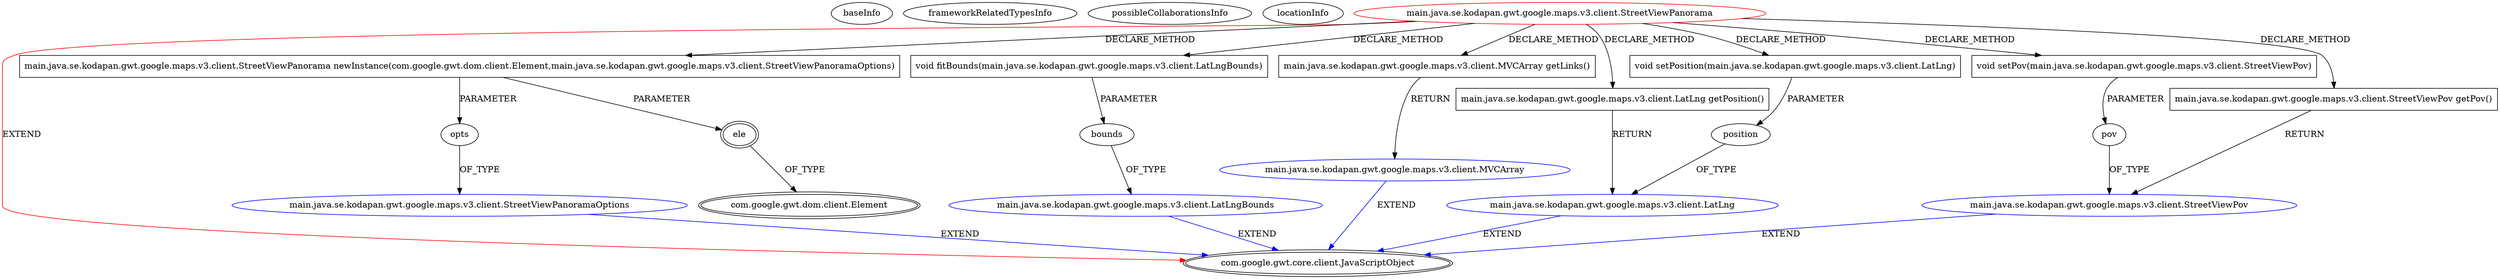 digraph {
baseInfo[graphId=3360,category="extension_graph",isAnonymous=false,possibleRelation=true]
frameworkRelatedTypesInfo[0="com.google.gwt.core.client.JavaScriptObject"]
possibleCollaborationsInfo[0="3360~CLIENT_METHOD_DECLARATION-PARAMETER_DECLARATION-CLIENT_METHOD_DECLARATION-RETURN_TYPE-~com.google.gwt.core.client.JavaScriptObject ~com.google.gwt.core.client.JavaScriptObject ~false~false",1="3360~CLIENT_METHOD_DECLARATION-RETURN_TYPE-~com.google.gwt.core.client.JavaScriptObject ~com.google.gwt.core.client.JavaScriptObject ~false~false",2="3360~CLIENT_METHOD_DECLARATION-PARAMETER_DECLARATION-~com.google.gwt.core.client.JavaScriptObject ~com.google.gwt.core.client.JavaScriptObject ~false~false"]
locationInfo[projectName="karlwettin-kodapan-gwt-google-map-v3",filePath="/karlwettin-kodapan-gwt-google-map-v3/kodapan-gwt-google-map-v3-master/src/main/java/se/kodapan/gwt/google/maps/v3/client/StreetViewPanorama.java",contextSignature="StreetViewPanorama",graphId="3360"]
0[label="main.java.se.kodapan.gwt.google.maps.v3.client.StreetViewPanorama",vertexType="ROOT_CLIENT_CLASS_DECLARATION",isFrameworkType=false,color=red]
1[label="com.google.gwt.core.client.JavaScriptObject",vertexType="FRAMEWORK_CLASS_TYPE",isFrameworkType=true,peripheries=2]
5[label="main.java.se.kodapan.gwt.google.maps.v3.client.StreetViewPanorama newInstance(com.google.gwt.dom.client.Element,main.java.se.kodapan.gwt.google.maps.v3.client.StreetViewPanoramaOptions)",vertexType="CLIENT_METHOD_DECLARATION",isFrameworkType=false,shape=box]
6[label="ele",vertexType="PARAMETER_DECLARATION",isFrameworkType=true,peripheries=2]
7[label="com.google.gwt.dom.client.Element",vertexType="FRAMEWORK_CLASS_TYPE",isFrameworkType=true,peripheries=2]
8[label="opts",vertexType="PARAMETER_DECLARATION",isFrameworkType=false]
9[label="main.java.se.kodapan.gwt.google.maps.v3.client.StreetViewPanoramaOptions",vertexType="REFERENCE_CLIENT_CLASS_DECLARATION",isFrameworkType=false,color=blue]
11[label="void fitBounds(main.java.se.kodapan.gwt.google.maps.v3.client.LatLngBounds)",vertexType="CLIENT_METHOD_DECLARATION",isFrameworkType=false,shape=box]
12[label="bounds",vertexType="PARAMETER_DECLARATION",isFrameworkType=false]
13[label="main.java.se.kodapan.gwt.google.maps.v3.client.LatLngBounds",vertexType="REFERENCE_CLIENT_CLASS_DECLARATION",isFrameworkType=false,color=blue]
15[label="main.java.se.kodapan.gwt.google.maps.v3.client.MVCArray getLinks()",vertexType="CLIENT_METHOD_DECLARATION",isFrameworkType=false,shape=box]
16[label="main.java.se.kodapan.gwt.google.maps.v3.client.MVCArray",vertexType="REFERENCE_CLIENT_CLASS_DECLARATION",isFrameworkType=false,color=blue]
19[label="main.java.se.kodapan.gwt.google.maps.v3.client.LatLng getPosition()",vertexType="CLIENT_METHOD_DECLARATION",isFrameworkType=false,shape=box]
20[label="main.java.se.kodapan.gwt.google.maps.v3.client.LatLng",vertexType="REFERENCE_CLIENT_CLASS_DECLARATION",isFrameworkType=false,color=blue]
22[label="main.java.se.kodapan.gwt.google.maps.v3.client.StreetViewPov getPov()",vertexType="CLIENT_METHOD_DECLARATION",isFrameworkType=false,shape=box]
23[label="main.java.se.kodapan.gwt.google.maps.v3.client.StreetViewPov",vertexType="REFERENCE_CLIENT_CLASS_DECLARATION",isFrameworkType=false,color=blue]
27[label="void setPosition(main.java.se.kodapan.gwt.google.maps.v3.client.LatLng)",vertexType="CLIENT_METHOD_DECLARATION",isFrameworkType=false,shape=box]
28[label="position",vertexType="PARAMETER_DECLARATION",isFrameworkType=false]
30[label="void setPov(main.java.se.kodapan.gwt.google.maps.v3.client.StreetViewPov)",vertexType="CLIENT_METHOD_DECLARATION",isFrameworkType=false,shape=box]
31[label="pov",vertexType="PARAMETER_DECLARATION",isFrameworkType=false]
0->1[label="EXTEND",color=red]
0->5[label="DECLARE_METHOD"]
6->7[label="OF_TYPE"]
5->6[label="PARAMETER"]
9->1[label="EXTEND",color=blue]
8->9[label="OF_TYPE"]
5->8[label="PARAMETER"]
0->11[label="DECLARE_METHOD"]
13->1[label="EXTEND",color=blue]
12->13[label="OF_TYPE"]
11->12[label="PARAMETER"]
0->15[label="DECLARE_METHOD"]
16->1[label="EXTEND",color=blue]
15->16[label="RETURN"]
0->19[label="DECLARE_METHOD"]
20->1[label="EXTEND",color=blue]
19->20[label="RETURN"]
0->22[label="DECLARE_METHOD"]
23->1[label="EXTEND",color=blue]
22->23[label="RETURN"]
0->27[label="DECLARE_METHOD"]
28->20[label="OF_TYPE"]
27->28[label="PARAMETER"]
0->30[label="DECLARE_METHOD"]
31->23[label="OF_TYPE"]
30->31[label="PARAMETER"]
}
